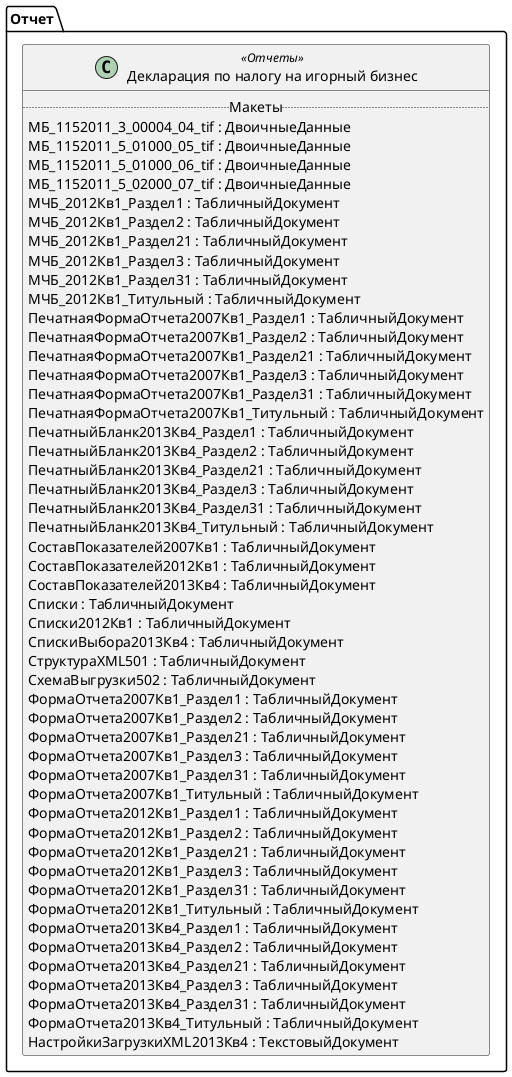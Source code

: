 ﻿@startuml РегламентированныйОтчетНалогНаИгорныйБизнес
'!include templates.wsd
'..\include templates.wsd
class Отчет.РегламентированныйОтчетНалогНаИгорныйБизнес as "Декларация по налогу на игорный бизнес" <<Отчеты>>
{
..Макеты..
МБ_1152011_3_00004_04_tif : ДвоичныеДанные
МБ_1152011_5_01000_05_tif : ДвоичныеДанные
МБ_1152011_5_01000_06_tif : ДвоичныеДанные
МБ_1152011_5_02000_07_tif : ДвоичныеДанные
МЧБ_2012Кв1_Раздел1 : ТабличныйДокумент
МЧБ_2012Кв1_Раздел2 : ТабличныйДокумент
МЧБ_2012Кв1_Раздел21 : ТабличныйДокумент
МЧБ_2012Кв1_Раздел3 : ТабличныйДокумент
МЧБ_2012Кв1_Раздел31 : ТабличныйДокумент
МЧБ_2012Кв1_Титульный : ТабличныйДокумент
ПечатнаяФормаОтчета2007Кв1_Раздел1 : ТабличныйДокумент
ПечатнаяФормаОтчета2007Кв1_Раздел2 : ТабличныйДокумент
ПечатнаяФормаОтчета2007Кв1_Раздел21 : ТабличныйДокумент
ПечатнаяФормаОтчета2007Кв1_Раздел3 : ТабличныйДокумент
ПечатнаяФормаОтчета2007Кв1_Раздел31 : ТабличныйДокумент
ПечатнаяФормаОтчета2007Кв1_Титульный : ТабличныйДокумент
ПечатныйБланк2013Кв4_Раздел1 : ТабличныйДокумент
ПечатныйБланк2013Кв4_Раздел2 : ТабличныйДокумент
ПечатныйБланк2013Кв4_Раздел21 : ТабличныйДокумент
ПечатныйБланк2013Кв4_Раздел3 : ТабличныйДокумент
ПечатныйБланк2013Кв4_Раздел31 : ТабличныйДокумент
ПечатныйБланк2013Кв4_Титульный : ТабличныйДокумент
СоставПоказателей2007Кв1 : ТабличныйДокумент
СоставПоказателей2012Кв1 : ТабличныйДокумент
СоставПоказателей2013Кв4 : ТабличныйДокумент
Списки : ТабличныйДокумент
Списки2012Кв1 : ТабличныйДокумент
СпискиВыбора2013Кв4 : ТабличныйДокумент
СтруктураXML501 : ТабличныйДокумент
СхемаВыгрузки502 : ТабличныйДокумент
ФормаОтчета2007Кв1_Раздел1 : ТабличныйДокумент
ФормаОтчета2007Кв1_Раздел2 : ТабличныйДокумент
ФормаОтчета2007Кв1_Раздел21 : ТабличныйДокумент
ФормаОтчета2007Кв1_Раздел3 : ТабличныйДокумент
ФормаОтчета2007Кв1_Раздел31 : ТабличныйДокумент
ФормаОтчета2007Кв1_Титульный : ТабличныйДокумент
ФормаОтчета2012Кв1_Раздел1 : ТабличныйДокумент
ФормаОтчета2012Кв1_Раздел2 : ТабличныйДокумент
ФормаОтчета2012Кв1_Раздел21 : ТабличныйДокумент
ФормаОтчета2012Кв1_Раздел3 : ТабличныйДокумент
ФормаОтчета2012Кв1_Раздел31 : ТабличныйДокумент
ФормаОтчета2012Кв1_Титульный : ТабличныйДокумент
ФормаОтчета2013Кв4_Раздел1 : ТабличныйДокумент
ФормаОтчета2013Кв4_Раздел2 : ТабличныйДокумент
ФормаОтчета2013Кв4_Раздел21 : ТабличныйДокумент
ФормаОтчета2013Кв4_Раздел3 : ТабличныйДокумент
ФормаОтчета2013Кв4_Раздел31 : ТабличныйДокумент
ФормаОтчета2013Кв4_Титульный : ТабличныйДокумент
НастройкиЗагрузкиXML2013Кв4 : ТекстовыйДокумент
}
@enduml
